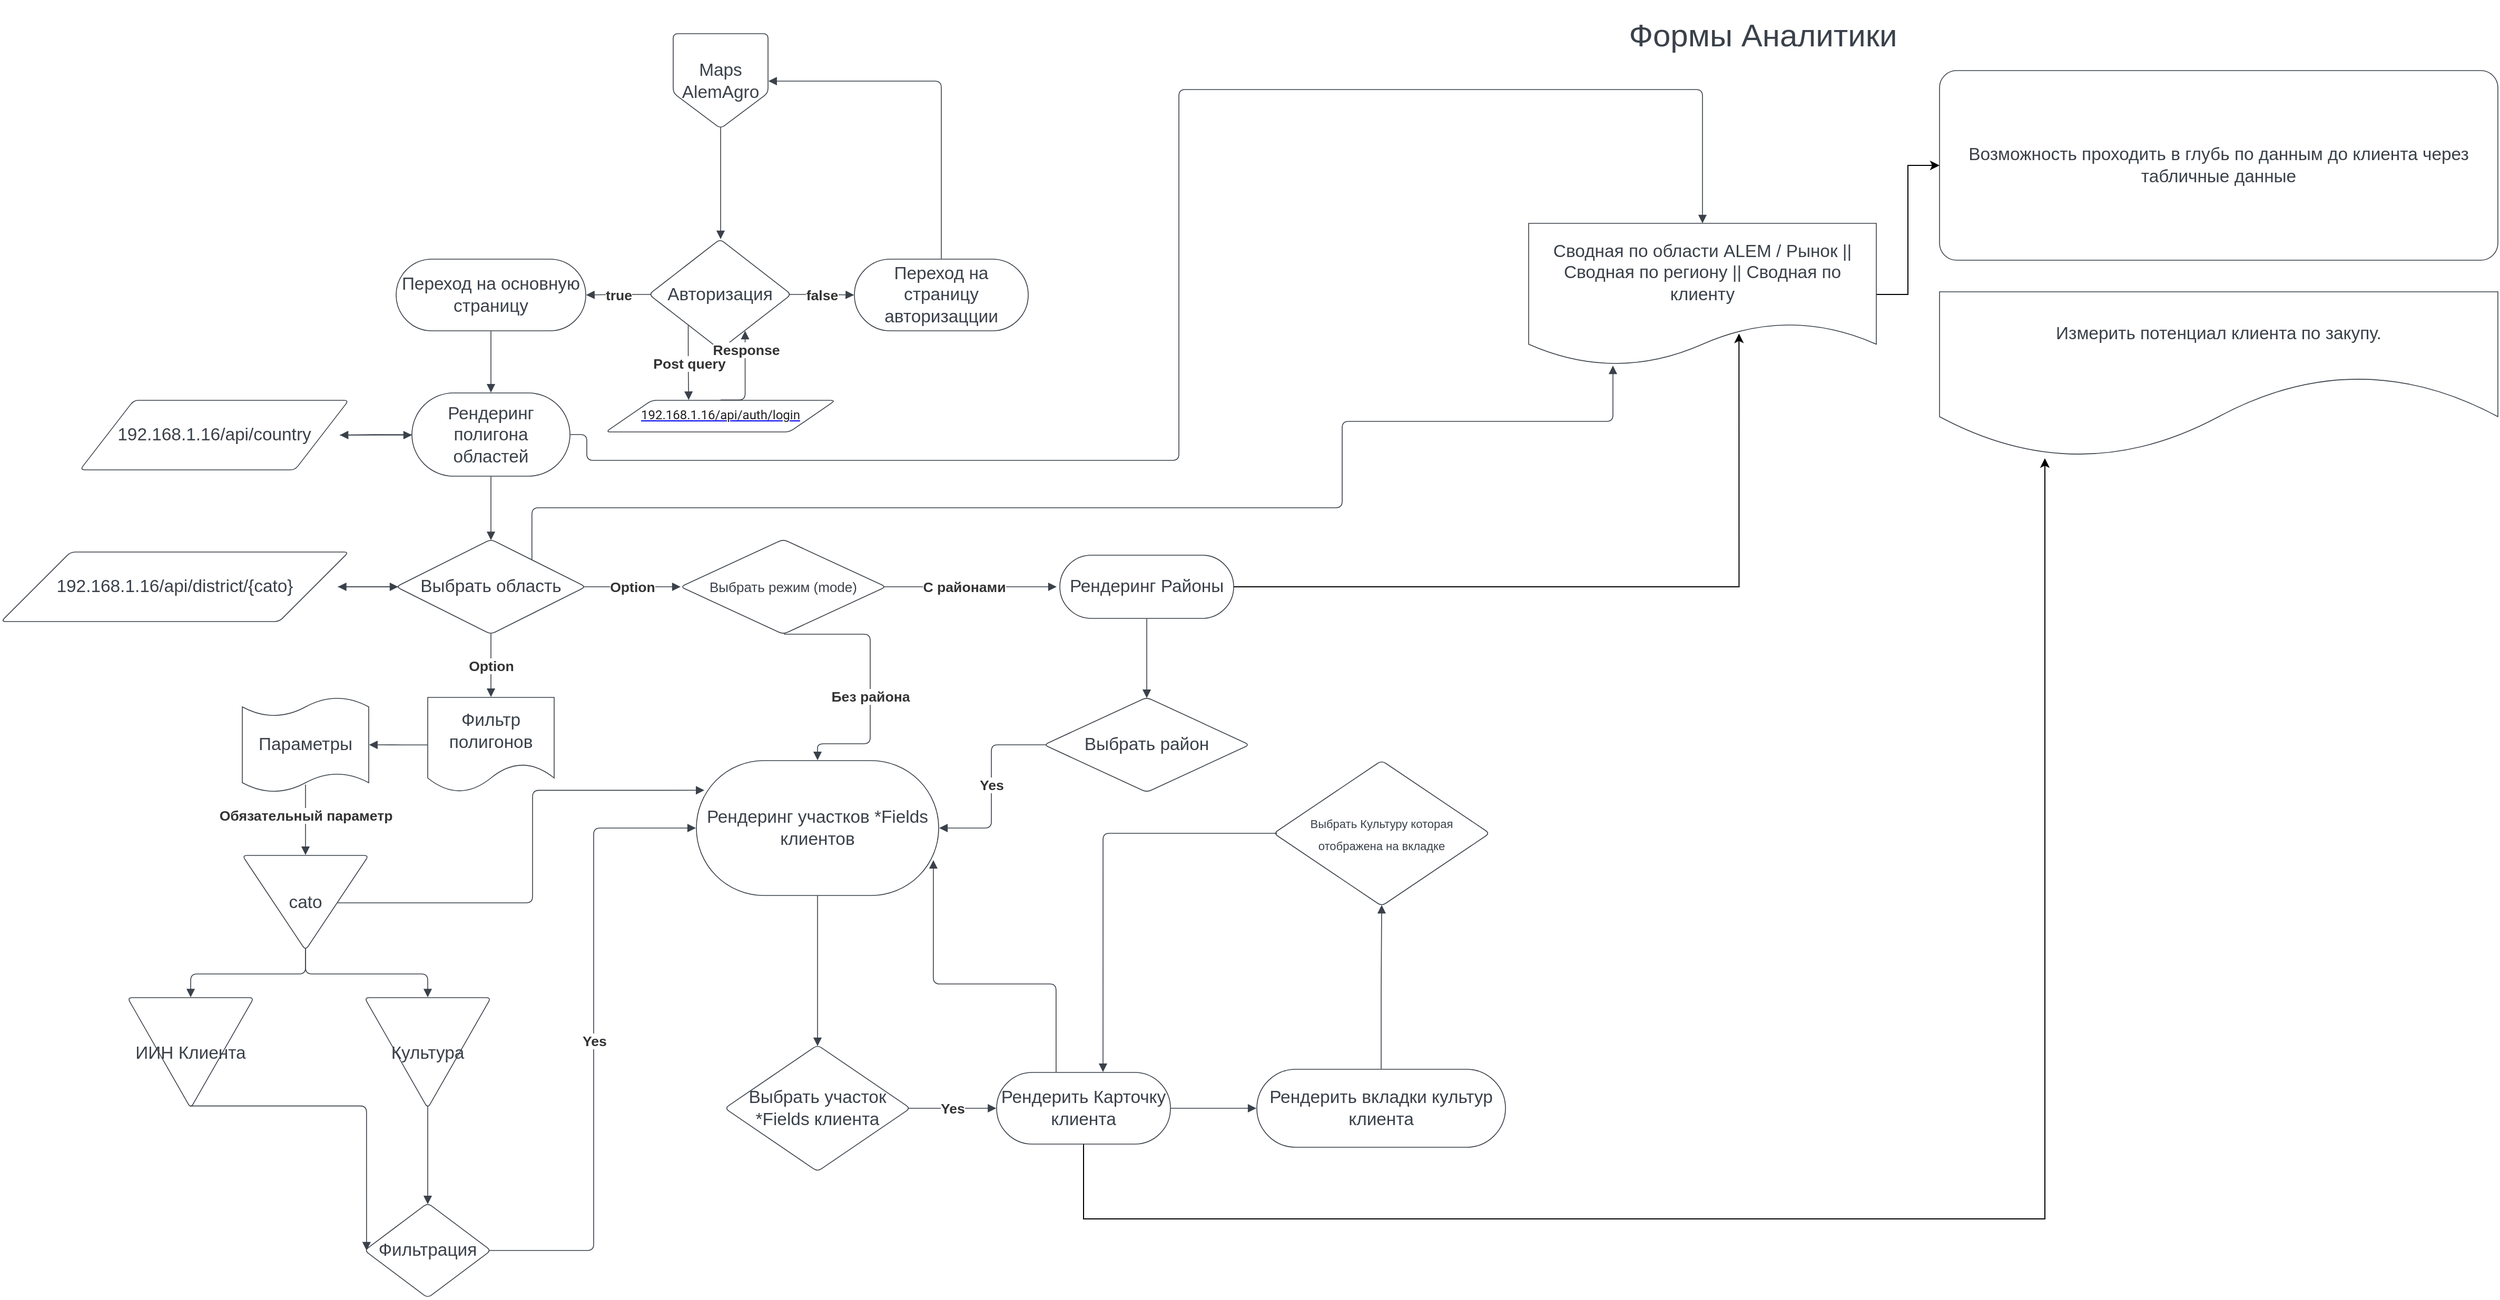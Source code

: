 <mxfile version="20.5.3" type="github"><diagram id="F_eXqOusW_tx_BdzpR09" name="Страница 1"><mxGraphModel dx="2725" dy="1488" grid="1" gridSize="10" guides="1" tooltips="1" connect="1" arrows="1" fold="1" page="1" pageScale="1" pageWidth="827" pageHeight="1169" math="0" shadow="0"><root><mxCell id="0"/><mxCell id="1" parent="0"/><UserObject label="Maps AlemAgro" lucidchartObjectId="KOu8f6ks_SWx" id="bg8Pyg_J-tRumf_r9kGJ-1"><mxCell style="html=1;overflow=block;blockSpacing=1;whiteSpace=wrap;shape=offPageConnector;fontSize=16.7;fontColor=#3a414a;spacing=3.8;strokeColor=#3a414a;strokeOpacity=100;rounded=1;absoluteArcSize=1;arcSize=9;strokeWidth=0.8;" vertex="1" parent="1"><mxGeometry x="668" y="45" width="90" height="90" as="geometry"/></mxCell></UserObject><UserObject label="" lucidchartObjectId="bPu8~T_2EXUV" id="bg8Pyg_J-tRumf_r9kGJ-2"><mxCell style="html=1;jettySize=18;whiteSpace=wrap;fontSize=13;strokeColor=#3a414a;strokeOpacity=100;strokeWidth=0.8;rounded=1;arcSize=12;edgeStyle=orthogonalEdgeStyle;startArrow=none;endArrow=block;endFill=1;exitX=0.5;exitY=0.987;exitPerimeter=0;" edge="1" parent="1" source="bg8Pyg_J-tRumf_r9kGJ-1"><mxGeometry width="100" height="100" relative="1" as="geometry"><Array as="points"/><mxPoint x="713" y="240" as="targetPoint"/></mxGeometry></mxCell></UserObject><UserObject label="Авторизация" lucidchartObjectId="5Qu8kaGROW2Z" id="bg8Pyg_J-tRumf_r9kGJ-3"><mxCell style="html=1;overflow=block;blockSpacing=1;whiteSpace=wrap;rhombus;fontSize=16.7;fontColor=#3a414a;spacing=3.8;strokeColor=#3a414a;strokeOpacity=100;rounded=1;absoluteArcSize=1;arcSize=9;strokeWidth=0.8;" vertex="1" parent="1"><mxGeometry x="645" y="240" width="135" height="105" as="geometry"/></mxCell></UserObject><UserObject label="" lucidchartObjectId="0Ru8RmxPQZqf" id="bg8Pyg_J-tRumf_r9kGJ-4"><mxCell style="html=1;jettySize=18;whiteSpace=wrap;fontSize=13.3;fontColor=#333333;fontStyle=1;strokeColor=#3a414a;strokeOpacity=100;strokeWidth=0.8;rounded=1;arcSize=12;edgeStyle=orthogonalEdgeStyle;startArrow=none;endArrow=block;endFill=1;exitX=0.014;exitY=0.5;exitPerimeter=0;entryX=1.002;entryY=0.5;entryPerimeter=0;" edge="1" parent="1" source="bg8Pyg_J-tRumf_r9kGJ-3" target="bg8Pyg_J-tRumf_r9kGJ-6"><mxGeometry width="100" height="100" relative="1" as="geometry"><Array as="points"/></mxGeometry></mxCell></UserObject><mxCell id="bg8Pyg_J-tRumf_r9kGJ-5" value="true" style="text;html=1;resizable=0;labelBackgroundColor=default;align=center;verticalAlign=middle;fontStyle=1;fontColor=#333333;fontSize=13.3;" vertex="1" parent="bg8Pyg_J-tRumf_r9kGJ-4"><mxGeometry relative="1" as="geometry"/></mxCell><UserObject label="Переход на основную страницу" lucidchartObjectId="3Ru88md6wmPW" id="bg8Pyg_J-tRumf_r9kGJ-6"><mxCell style="html=1;overflow=block;blockSpacing=1;whiteSpace=wrap;rounded=1;arcSize=50;fontSize=16.7;fontColor=#3a414a;spacing=3.8;strokeColor=#3a414a;strokeOpacity=100;strokeWidth=0.8;" vertex="1" parent="1"><mxGeometry x="405" y="259" width="180" height="68" as="geometry"/></mxCell></UserObject><UserObject label="" lucidchartObjectId="cTu8FNHLPauM" id="bg8Pyg_J-tRumf_r9kGJ-7"><mxCell style="html=1;jettySize=18;whiteSpace=wrap;fontSize=13.3;fontColor=#333333;fontStyle=1;strokeColor=#3a414a;strokeOpacity=100;strokeWidth=0.8;rounded=1;arcSize=12;edgeStyle=orthogonalEdgeStyle;startArrow=none;endArrow=block;endFill=1;exitX=0.986;exitY=0.5;exitPerimeter=0;entryX=-0.002;entryY=0.5;entryPerimeter=0;" edge="1" parent="1" source="bg8Pyg_J-tRumf_r9kGJ-3" target="bg8Pyg_J-tRumf_r9kGJ-9"><mxGeometry width="100" height="100" relative="1" as="geometry"><Array as="points"/></mxGeometry></mxCell></UserObject><mxCell id="bg8Pyg_J-tRumf_r9kGJ-8" value="false" style="text;html=1;resizable=0;labelBackgroundColor=default;align=center;verticalAlign=middle;fontStyle=1;fontColor=#333333;fontSize=13.3;" vertex="1" parent="bg8Pyg_J-tRumf_r9kGJ-7"><mxGeometry relative="1" as="geometry"/></mxCell><UserObject label="Переход на страницу авторизацции" lucidchartObjectId="dTu8~P3kdail" id="bg8Pyg_J-tRumf_r9kGJ-9"><mxCell style="html=1;overflow=block;blockSpacing=1;whiteSpace=wrap;rounded=1;arcSize=50;fontSize=16.7;fontColor=#3a414a;spacing=3.8;strokeColor=#3a414a;strokeOpacity=100;strokeWidth=0.8;" vertex="1" parent="1"><mxGeometry x="840" y="259" width="165" height="68" as="geometry"/></mxCell></UserObject><UserObject label="" lucidchartObjectId="hTu8ypnSkT5x" id="bg8Pyg_J-tRumf_r9kGJ-10"><mxCell style="html=1;jettySize=18;whiteSpace=wrap;fontSize=13;strokeColor=#3a414a;strokeOpacity=100;strokeWidth=0.8;rounded=1;arcSize=12;edgeStyle=orthogonalEdgeStyle;startArrow=none;endArrow=block;endFill=1;exitX=0.5;exitY=-0.006;exitPerimeter=0;entryX=1.004;entryY=0.5;entryPerimeter=0;" edge="1" parent="1" source="bg8Pyg_J-tRumf_r9kGJ-9" target="bg8Pyg_J-tRumf_r9kGJ-1"><mxGeometry width="100" height="100" relative="1" as="geometry"><Array as="points"/></mxGeometry></mxCell></UserObject><UserObject label="&lt;div style=&quot;display: flex; justify-content: center; text-align: center; align-items: baseline; font-size: 0; line-height: 1.25;margin-top: -2px;&quot;&gt;&lt;span&gt;&lt;a href=&quot;http://192.168.1.16/api/auth/login&quot;&gt;&lt;span style=&quot;font-size:12px;color:#212121;font-family: Roboto;&quot;&gt;192.168.1.16/api/auth/login&lt;/span&gt;&lt;/a&gt;&lt;/span&gt;&lt;/div&gt;" lucidchartObjectId="aUu8LuC2Al4D" id="bg8Pyg_J-tRumf_r9kGJ-11"><mxCell style="html=1;overflow=block;blockSpacing=1;whiteSpace=wrap;shape=parallelogram;perimeter=parallelogramPerimeter;anchorPointDirection=0;fontSize=13;fontFamily=Roboto;spacing=3.8;strokeColor=#3a414a;strokeOpacity=100;rounded=1;absoluteArcSize=1;arcSize=9;strokeWidth=0.8;" vertex="1" parent="1"><mxGeometry x="604" y="393" width="218" height="30" as="geometry"/></mxCell></UserObject><UserObject label="" lucidchartObjectId="RWu8V0IJfX_E" id="bg8Pyg_J-tRumf_r9kGJ-12"><mxCell style="html=1;jettySize=18;whiteSpace=wrap;fontSize=13;strokeColor=#3a414a;strokeOpacity=100;strokeWidth=0.8;rounded=1;arcSize=12;edgeStyle=orthogonalEdgeStyle;startArrow=none;endArrow=block;endFill=1;exitX=0.5;exitY=1.006;exitPerimeter=0;entryX=0.5;entryY=-0.005;entryPerimeter=0;" edge="1" parent="1" source="bg8Pyg_J-tRumf_r9kGJ-6" target="bg8Pyg_J-tRumf_r9kGJ-13"><mxGeometry width="100" height="100" relative="1" as="geometry"><Array as="points"/></mxGeometry></mxCell></UserObject><UserObject label="Рендеринг полигона областей" lucidchartObjectId="SWu8Hs5xvLpz" id="bg8Pyg_J-tRumf_r9kGJ-13"><mxCell style="html=1;overflow=block;blockSpacing=1;whiteSpace=wrap;rounded=1;arcSize=50;fontSize=16.7;fontColor=#3a414a;spacing=3.8;strokeColor=#3a414a;strokeOpacity=100;strokeWidth=0.8;" vertex="1" parent="1"><mxGeometry x="420" y="386" width="150" height="79" as="geometry"/></mxCell></UserObject><UserObject label="" lucidchartObjectId="8Xu8h2_r~jVX" id="bg8Pyg_J-tRumf_r9kGJ-14"><mxCell style="html=1;jettySize=18;whiteSpace=wrap;fontSize=13;strokeColor=#3a414a;strokeOpacity=100;strokeWidth=0.8;rounded=1;arcSize=12;edgeStyle=orthogonalEdgeStyle;startArrow=none;endArrow=block;endFill=1;exitX=-0.003;exitY=0.5;exitPerimeter=0;entryX=0.967;entryY=0.5;entryPerimeter=0;" edge="1" parent="1" source="bg8Pyg_J-tRumf_r9kGJ-13" target="bg8Pyg_J-tRumf_r9kGJ-15"><mxGeometry width="100" height="100" relative="1" as="geometry"><Array as="points"/></mxGeometry></mxCell></UserObject><UserObject label="192.168.1.16/api/country" lucidchartObjectId=".Xu8V3-QE3XB" id="bg8Pyg_J-tRumf_r9kGJ-15"><mxCell style="html=1;overflow=block;blockSpacing=1;whiteSpace=wrap;shape=parallelogram;perimeter=parallelogramPerimeter;anchorPointDirection=0;fontSize=16.7;fontColor=#3a414a;spacing=3.8;strokeColor=#3a414a;strokeOpacity=100;rounded=1;absoluteArcSize=1;arcSize=9;strokeWidth=0.8;" vertex="1" parent="1"><mxGeometry x="105" y="393" width="255" height="66" as="geometry"/></mxCell></UserObject><UserObject label="" lucidchartObjectId="J0u87mBqmTa9" id="bg8Pyg_J-tRumf_r9kGJ-16"><mxCell style="html=1;jettySize=18;whiteSpace=wrap;fontSize=13;strokeColor=#3a414a;strokeOpacity=100;strokeWidth=0.8;rounded=1;arcSize=12;edgeStyle=orthogonalEdgeStyle;startArrow=none;endArrow=block;endFill=1;exitX=0.5;exitY=1.005;exitPerimeter=0;entryX=0.5;entryY=0.008;entryPerimeter=0;" edge="1" parent="1" source="bg8Pyg_J-tRumf_r9kGJ-13" target="bg8Pyg_J-tRumf_r9kGJ-17"><mxGeometry width="100" height="100" relative="1" as="geometry"><Array as="points"/></mxGeometry></mxCell></UserObject><UserObject label="Выбрать область" lucidchartObjectId="Q0u8vRfHtHEh" id="bg8Pyg_J-tRumf_r9kGJ-17"><mxCell style="html=1;overflow=block;blockSpacing=1;whiteSpace=wrap;rhombus;fontSize=16.7;fontColor=#3a414a;spacing=3.8;strokeColor=#3a414a;strokeOpacity=100;rounded=1;absoluteArcSize=1;arcSize=9;strokeWidth=0.8;" vertex="1" parent="1"><mxGeometry x="405" y="525" width="180" height="90" as="geometry"/></mxCell></UserObject><UserObject label="" lucidchartObjectId="f1u8z5bGbhZ8" id="bg8Pyg_J-tRumf_r9kGJ-18"><mxCell style="html=1;jettySize=18;whiteSpace=wrap;fontSize=13;strokeColor=#3a414a;strokeOpacity=100;strokeWidth=0.8;rounded=1;arcSize=12;edgeStyle=orthogonalEdgeStyle;startArrow=none;endArrow=block;endFill=1;exitX=0.013;exitY=0.5;exitPerimeter=0;entryX=0.969;entryY=0.5;entryPerimeter=0;" edge="1" parent="1" source="bg8Pyg_J-tRumf_r9kGJ-17" target="bg8Pyg_J-tRumf_r9kGJ-19"><mxGeometry width="100" height="100" relative="1" as="geometry"><Array as="points"/></mxGeometry></mxCell></UserObject><UserObject label="192.168.1.16/api/district/{cato}" lucidchartObjectId="h1u8Kbd6VC1K" id="bg8Pyg_J-tRumf_r9kGJ-19"><mxCell style="html=1;overflow=block;blockSpacing=1;whiteSpace=wrap;shape=parallelogram;perimeter=parallelogramPerimeter;anchorPointDirection=0;fontSize=16.7;fontColor=#3a414a;spacing=3.8;strokeColor=#3a414a;strokeOpacity=100;rounded=1;absoluteArcSize=1;arcSize=9;strokeWidth=0.8;" vertex="1" parent="1"><mxGeometry x="30" y="537" width="330" height="66" as="geometry"/></mxCell></UserObject><UserObject label="Рендеринг участков *Fields клиентов" lucidchartObjectId="q3u8~.Xyy9ml" id="bg8Pyg_J-tRumf_r9kGJ-20"><mxCell style="html=1;overflow=block;blockSpacing=1;whiteSpace=wrap;rounded=1;arcSize=50;fontSize=16.7;fontColor=#3a414a;spacing=3.8;strokeColor=#3a414a;strokeOpacity=100;strokeWidth=0.8;" vertex="1" parent="1"><mxGeometry x="690" y="735" width="230" height="128" as="geometry"/></mxCell></UserObject><UserObject label="" lucidchartObjectId="m5u8JWj~k-.j" id="bg8Pyg_J-tRumf_r9kGJ-21"><mxCell style="html=1;jettySize=18;whiteSpace=wrap;fontSize=13.3;fontColor=#333333;fontStyle=1;strokeColor=#3a414a;strokeOpacity=100;strokeWidth=0.8;rounded=1;arcSize=12;edgeStyle=orthogonalEdgeStyle;startArrow=none;endArrow=block;endFill=1;exitX=0.987;exitY=0.5;exitPerimeter=0;" edge="1" parent="1" source="bg8Pyg_J-tRumf_r9kGJ-17"><mxGeometry width="100" height="100" relative="1" as="geometry"><Array as="points"/><mxPoint x="675" y="570" as="targetPoint"/></mxGeometry></mxCell></UserObject><mxCell id="bg8Pyg_J-tRumf_r9kGJ-22" value="Option" style="text;html=1;resizable=0;labelBackgroundColor=default;align=center;verticalAlign=middle;fontStyle=1;fontColor=#333333;fontSize=13.3;" vertex="1" parent="bg8Pyg_J-tRumf_r9kGJ-21"><mxGeometry relative="1" as="geometry"/></mxCell><UserObject label="" lucidchartObjectId="w6u8FMIezxn0" id="bg8Pyg_J-tRumf_r9kGJ-23"><mxCell style="html=1;jettySize=18;whiteSpace=wrap;fontSize=13;strokeColor=#3a414a;strokeOpacity=100;strokeWidth=0.8;rounded=1;arcSize=12;edgeStyle=orthogonalEdgeStyle;startArrow=none;endArrow=block;endFill=1;entryX=0.5;entryY=-0.003;entryPerimeter=0;" edge="1" parent="1" target="bg8Pyg_J-tRumf_r9kGJ-20"><mxGeometry width="100" height="100" relative="1" as="geometry"><Array as="points"><mxPoint x="855" y="615"/><mxPoint x="855" y="719"/><mxPoint x="805" y="719"/></Array><mxPoint x="773" y="615" as="sourcePoint"/></mxGeometry></mxCell></UserObject><mxCell id="bg8Pyg_J-tRumf_r9kGJ-24" value="Без района" style="text;html=1;resizable=0;labelBackgroundColor=default;align=center;verticalAlign=middle;fontStyle=1;fontColor=#333333;fontSize=13.3;" vertex="1" parent="bg8Pyg_J-tRumf_r9kGJ-23"><mxGeometry x="0.119" relative="1" as="geometry"/></mxCell><mxCell id="bg8Pyg_J-tRumf_r9kGJ-73" style="edgeStyle=orthogonalEdgeStyle;rounded=0;orthogonalLoop=1;jettySize=auto;html=1;exitX=1;exitY=0.5;exitDx=0;exitDy=0;entryX=0.605;entryY=0.775;entryDx=0;entryDy=0;entryPerimeter=0;fontSize=13;" edge="1" parent="1" source="bg8Pyg_J-tRumf_r9kGJ-25" target="bg8Pyg_J-tRumf_r9kGJ-60"><mxGeometry relative="1" as="geometry"/></mxCell><UserObject label="Рендеринг Районы" lucidchartObjectId="N7u8M3~hmuSh" id="bg8Pyg_J-tRumf_r9kGJ-25"><mxCell style="html=1;overflow=block;blockSpacing=1;whiteSpace=wrap;rounded=1;arcSize=50;fontSize=16.7;fontColor=#3a414a;spacing=3.8;strokeColor=#3a414a;strokeOpacity=100;strokeWidth=0.8;" vertex="1" parent="1"><mxGeometry x="1035" y="540" width="165" height="60" as="geometry"/></mxCell></UserObject><UserObject label="" lucidchartObjectId="S7u8.07E5Mgf" id="bg8Pyg_J-tRumf_r9kGJ-26"><mxCell style="html=1;jettySize=18;whiteSpace=wrap;fontSize=13;strokeColor=#3a414a;strokeOpacity=100;strokeWidth=0.8;rounded=1;arcSize=12;edgeStyle=orthogonalEdgeStyle;startArrow=none;endArrow=block;endFill=1;" edge="1" parent="1"><mxGeometry width="100" height="100" relative="1" as="geometry"><Array as="points"/><mxPoint x="855" y="570" as="sourcePoint"/><mxPoint x="1032" y="570" as="targetPoint"/></mxGeometry></mxCell></UserObject><mxCell id="bg8Pyg_J-tRumf_r9kGJ-27" value="С районами" style="text;html=1;resizable=0;labelBackgroundColor=default;align=center;verticalAlign=middle;fontStyle=1;fontColor=#333333;fontSize=13.3;" vertex="1" parent="bg8Pyg_J-tRumf_r9kGJ-26"><mxGeometry relative="1" as="geometry"/></mxCell><UserObject label="&lt;font style=&quot;font-size: 13px;&quot;&gt;Выбрать режим (mode)&lt;/font&gt;" lucidchartObjectId=".9u8wHo6TRY7" id="bg8Pyg_J-tRumf_r9kGJ-28"><mxCell style="html=1;overflow=block;blockSpacing=1;whiteSpace=wrap;rhombus;fontSize=16.7;fontColor=#3a414a;spacing=3.8;strokeColor=#3a414a;strokeOpacity=100;rounded=1;absoluteArcSize=1;arcSize=9;strokeWidth=0.8;" vertex="1" parent="1"><mxGeometry x="675" y="525" width="195" height="90" as="geometry"/></mxCell></UserObject><UserObject label="" lucidchartObjectId="M_u8_9pAlVY6" id="bg8Pyg_J-tRumf_r9kGJ-29"><mxCell style="html=1;jettySize=18;whiteSpace=wrap;fontSize=13;strokeColor=#3a414a;strokeOpacity=100;strokeWidth=0.8;rounded=1;arcSize=12;edgeStyle=orthogonalEdgeStyle;startArrow=none;endArrow=block;endFill=1;exitX=0.5;exitY=1.006;exitPerimeter=0;entryX=0.5;entryY=0.007;entryPerimeter=0;" edge="1" parent="1" source="bg8Pyg_J-tRumf_r9kGJ-25" target="bg8Pyg_J-tRumf_r9kGJ-30"><mxGeometry width="100" height="100" relative="1" as="geometry"><Array as="points"/></mxGeometry></mxCell></UserObject><UserObject label="Выбрать район" lucidchartObjectId="N_u8Qd5MUmkM" id="bg8Pyg_J-tRumf_r9kGJ-30"><mxCell style="html=1;overflow=block;blockSpacing=1;whiteSpace=wrap;rhombus;fontSize=16.7;fontColor=#3a414a;spacing=3.8;strokeColor=#3a414a;strokeOpacity=100;rounded=1;absoluteArcSize=1;arcSize=9;strokeWidth=0.8;" vertex="1" parent="1"><mxGeometry x="1020" y="675" width="195" height="90" as="geometry"/></mxCell></UserObject><UserObject label="" lucidchartObjectId="b.u8vefpFYG_" id="bg8Pyg_J-tRumf_r9kGJ-31"><mxCell style="html=1;jettySize=18;whiteSpace=wrap;fontSize=13.3;fontColor=#333333;fontStyle=1;strokeColor=#3a414a;strokeOpacity=100;strokeWidth=0.8;rounded=1;arcSize=12;edgeStyle=orthogonalEdgeStyle;startArrow=none;endArrow=block;endFill=1;exitX=0.013;exitY=0.5;exitPerimeter=0;entryX=1.002;entryY=0.5;entryPerimeter=0;" edge="1" parent="1" source="bg8Pyg_J-tRumf_r9kGJ-30" target="bg8Pyg_J-tRumf_r9kGJ-20"><mxGeometry width="100" height="100" relative="1" as="geometry"><Array as="points"/></mxGeometry></mxCell></UserObject><mxCell id="bg8Pyg_J-tRumf_r9kGJ-32" value="Yes" style="text;html=1;resizable=0;labelBackgroundColor=default;align=center;verticalAlign=middle;fontStyle=1;fontColor=#333333;fontSize=13.3;" vertex="1" parent="bg8Pyg_J-tRumf_r9kGJ-31"><mxGeometry relative="1" as="geometry"/></mxCell><UserObject label="" lucidchartObjectId="T.u8U4xdhjO7" id="bg8Pyg_J-tRumf_r9kGJ-33"><mxCell style="html=1;jettySize=18;whiteSpace=wrap;fontSize=13.3;fontColor=#333333;fontStyle=1;strokeColor=#3a414a;strokeOpacity=100;strokeWidth=0.8;rounded=1;arcSize=12;edgeStyle=orthogonalEdgeStyle;startArrow=none;endArrow=block;endFill=1;exitX=0.5;exitY=0.992;exitPerimeter=0;entryX=0.5;entryY=-0.004;entryPerimeter=0;" edge="1" parent="1" source="bg8Pyg_J-tRumf_r9kGJ-17" target="bg8Pyg_J-tRumf_r9kGJ-35"><mxGeometry width="100" height="100" relative="1" as="geometry"><Array as="points"/></mxGeometry></mxCell></UserObject><mxCell id="bg8Pyg_J-tRumf_r9kGJ-34" value="Option" style="text;html=1;resizable=0;labelBackgroundColor=default;align=center;verticalAlign=middle;fontStyle=1;fontColor=#333333;fontSize=13.3;" vertex="1" parent="bg8Pyg_J-tRumf_r9kGJ-33"><mxGeometry relative="1" as="geometry"/></mxCell><UserObject label="Фильтр полигонов" lucidchartObjectId="9.u8eTIW8WP4" id="bg8Pyg_J-tRumf_r9kGJ-35"><mxCell style="html=1;overflow=block;blockSpacing=1;whiteSpace=wrap;shape=document;boundedLbl=1;fontSize=16.7;fontColor=#3a414a;spacing=3.8;strokeColor=#3a414a;strokeOpacity=100;rounded=1;absoluteArcSize=1;arcSize=9;strokeWidth=0.8;" vertex="1" parent="1"><mxGeometry x="435" y="675" width="120" height="90" as="geometry"/></mxCell></UserObject><UserObject label="" lucidchartObjectId="G~u8EH1jkvo7" id="bg8Pyg_J-tRumf_r9kGJ-36"><mxCell style="html=1;jettySize=18;whiteSpace=wrap;fontSize=13;strokeColor=#3a414a;strokeOpacity=100;strokeWidth=0.8;rounded=1;arcSize=12;edgeStyle=orthogonalEdgeStyle;startArrow=none;endArrow=block;endFill=1;exitX=-0.003;exitY=0.501;exitPerimeter=0;entryX=1.003;entryY=0.5;entryPerimeter=0;" edge="1" parent="1" source="bg8Pyg_J-tRumf_r9kGJ-35" target="bg8Pyg_J-tRumf_r9kGJ-37"><mxGeometry width="100" height="100" relative="1" as="geometry"><Array as="points"/></mxGeometry></mxCell></UserObject><UserObject label="Параметры" lucidchartObjectId="N~u82tr9~a8M" id="bg8Pyg_J-tRumf_r9kGJ-37"><mxCell style="html=1;overflow=block;blockSpacing=1;whiteSpace=wrap;shape=tape;size=0.2;fontSize=16.7;fontColor=#3a414a;spacing=3.8;strokeColor=#3a414a;strokeOpacity=100;rounded=1;absoluteArcSize=1;arcSize=9;strokeWidth=0.8;" vertex="1" parent="1"><mxGeometry x="259" y="675" width="120" height="90" as="geometry"/></mxCell></UserObject><UserObject label="" lucidchartObjectId="Eav8j-rSlvJ-" id="bg8Pyg_J-tRumf_r9kGJ-38"><mxCell style="html=1;jettySize=18;whiteSpace=wrap;fontSize=13;strokeColor=#3a414a;strokeOpacity=100;strokeWidth=0.8;rounded=1;arcSize=12;edgeStyle=orthogonalEdgeStyle;startArrow=none;endArrow=block;endFill=1;exitX=0.5;exitY=0.919;exitPerimeter=0;entryX=0.5;entryY=-0.004;entryPerimeter=0;" edge="1" parent="1" source="bg8Pyg_J-tRumf_r9kGJ-37" target="bg8Pyg_J-tRumf_r9kGJ-40"><mxGeometry width="100" height="100" relative="1" as="geometry"><Array as="points"/></mxGeometry></mxCell></UserObject><mxCell id="bg8Pyg_J-tRumf_r9kGJ-39" value="Обязательный параметр" style="text;html=1;resizable=0;labelBackgroundColor=default;align=center;verticalAlign=middle;fontStyle=1;fontColor=#333333;fontSize=13.3;" vertex="1" parent="bg8Pyg_J-tRumf_r9kGJ-38"><mxGeometry x="-0.133" relative="1" as="geometry"/></mxCell><UserObject label="cato" lucidchartObjectId="Yav8rBR4BSpw" id="bg8Pyg_J-tRumf_r9kGJ-40"><mxCell style="html=1;overflow=block;blockSpacing=1;whiteSpace=wrap;triangle;direction=south;anchorPointDirection=0;fontSize=16.7;fontColor=#3a414a;spacing=3.8;strokeColor=#3a414a;strokeOpacity=100;rounded=1;absoluteArcSize=1;arcSize=9;strokeWidth=0.8;" vertex="1" parent="1"><mxGeometry x="259" y="825" width="120" height="90" as="geometry"/></mxCell></UserObject><UserObject label="" lucidchartObjectId="Zbv8mV5PQHVF" id="bg8Pyg_J-tRumf_r9kGJ-41"><mxCell style="html=1;jettySize=18;whiteSpace=wrap;fontSize=13;strokeColor=#3a414a;strokeOpacity=100;strokeWidth=0.8;rounded=1;arcSize=12;edgeStyle=orthogonalEdgeStyle;startArrow=none;endArrow=block;endFill=1;exitX=0.5;exitY=0.977;exitPerimeter=0;entryX=0.5;entryY=-0.003;entryPerimeter=0;" edge="1" parent="1" source="bg8Pyg_J-tRumf_r9kGJ-40" target="bg8Pyg_J-tRumf_r9kGJ-42"><mxGeometry width="100" height="100" relative="1" as="geometry"><Array as="points"/></mxGeometry></mxCell></UserObject><UserObject label="ИИН Клиента" lucidchartObjectId="2bv8BKH-97nV" id="bg8Pyg_J-tRumf_r9kGJ-42"><mxCell style="html=1;overflow=block;blockSpacing=1;whiteSpace=wrap;triangle;direction=south;anchorPointDirection=0;fontSize=16.7;fontColor=#3a414a;spacing=3.8;strokeColor=#3a414a;strokeOpacity=100;rounded=1;absoluteArcSize=1;arcSize=9;strokeWidth=0.8;" vertex="1" parent="1"><mxGeometry x="150" y="960" width="120" height="105" as="geometry"/></mxCell></UserObject><UserObject label="" lucidchartObjectId="Odv891MZC.Bs" id="bg8Pyg_J-tRumf_r9kGJ-43"><mxCell style="html=1;jettySize=18;whiteSpace=wrap;fontSize=13;strokeColor=#3a414a;strokeOpacity=100;strokeWidth=0.8;rounded=1;arcSize=12;edgeStyle=orthogonalEdgeStyle;startArrow=none;endArrow=block;endFill=1;exitX=0.5;exitY=0.977;exitPerimeter=0;entryX=0.5;entryY=-0.003;entryPerimeter=0;" edge="1" parent="1" source="bg8Pyg_J-tRumf_r9kGJ-40" target="bg8Pyg_J-tRumf_r9kGJ-44"><mxGeometry width="100" height="100" relative="1" as="geometry"><Array as="points"/></mxGeometry></mxCell></UserObject><UserObject label="Культура" lucidchartObjectId="Qdv8MDxLbgJI" id="bg8Pyg_J-tRumf_r9kGJ-44"><mxCell style="html=1;overflow=block;blockSpacing=1;whiteSpace=wrap;triangle;direction=south;anchorPointDirection=0;fontSize=16.7;fontColor=#3a414a;spacing=3.8;strokeColor=#3a414a;strokeOpacity=100;rounded=1;absoluteArcSize=1;arcSize=9;strokeWidth=0.8;" vertex="1" parent="1"><mxGeometry x="375" y="960" width="120" height="105" as="geometry"/></mxCell></UserObject><UserObject label="" lucidchartObjectId="ofv86RxxAUl1" id="bg8Pyg_J-tRumf_r9kGJ-45"><mxCell style="html=1;jettySize=18;whiteSpace=wrap;fontSize=13;strokeColor=#3a414a;strokeOpacity=100;strokeWidth=0.8;rounded=1;arcSize=12;edgeStyle=orthogonalEdgeStyle;startArrow=none;endArrow=block;endFill=1;exitX=0.5;exitY=0.979;exitPerimeter=0;entryX=0.5;entryY=0.012;entryPerimeter=0;" edge="1" parent="1" source="bg8Pyg_J-tRumf_r9kGJ-44" target="bg8Pyg_J-tRumf_r9kGJ-46"><mxGeometry width="100" height="100" relative="1" as="geometry"><Array as="points"/></mxGeometry></mxCell></UserObject><UserObject label="Фильтрация" lucidchartObjectId="vfv8MP3mZ8LD" id="bg8Pyg_J-tRumf_r9kGJ-46"><mxCell style="html=1;overflow=block;blockSpacing=1;whiteSpace=wrap;rhombus;fontSize=16.7;fontColor=#3a414a;spacing=3.8;strokeColor=#3a414a;strokeOpacity=100;rounded=1;absoluteArcSize=1;arcSize=9;strokeWidth=0.8;" vertex="1" parent="1"><mxGeometry x="375" y="1155" width="120" height="90" as="geometry"/></mxCell></UserObject><UserObject label="" lucidchartObjectId="Sfv8q0s-UP.2" id="bg8Pyg_J-tRumf_r9kGJ-47"><mxCell style="html=1;jettySize=18;whiteSpace=wrap;fontSize=13;strokeColor=#3a414a;strokeOpacity=100;strokeWidth=0.8;rounded=1;arcSize=12;edgeStyle=orthogonalEdgeStyle;startArrow=none;endArrow=block;endFill=1;exitX=0.5;exitY=0.979;exitPerimeter=0;entryX=0.016;entryY=0.5;entryPerimeter=0;" edge="1" parent="1" source="bg8Pyg_J-tRumf_r9kGJ-42" target="bg8Pyg_J-tRumf_r9kGJ-46"><mxGeometry width="100" height="100" relative="1" as="geometry"><Array as="points"/></mxGeometry></mxCell></UserObject><UserObject label="" lucidchartObjectId="jgv8_sLY5bhL" id="bg8Pyg_J-tRumf_r9kGJ-48"><mxCell style="html=1;jettySize=18;whiteSpace=wrap;fontSize=13.3;fontColor=#333333;fontStyle=1;strokeColor=#3a414a;strokeOpacity=100;strokeWidth=0.8;rounded=1;arcSize=12;edgeStyle=orthogonalEdgeStyle;startArrow=none;endArrow=block;endFill=1;exitX=0.984;exitY=0.5;exitPerimeter=0;entryX=-0.002;entryY=0.5;entryPerimeter=0;" edge="1" parent="1" source="bg8Pyg_J-tRumf_r9kGJ-46" target="bg8Pyg_J-tRumf_r9kGJ-20"><mxGeometry width="100" height="100" relative="1" as="geometry"><Array as="points"/></mxGeometry></mxCell></UserObject><mxCell id="bg8Pyg_J-tRumf_r9kGJ-49" value="Yes" style="text;html=1;resizable=0;labelBackgroundColor=default;align=center;verticalAlign=middle;fontStyle=1;fontColor=#333333;fontSize=13.3;" vertex="1" parent="bg8Pyg_J-tRumf_r9kGJ-48"><mxGeometry relative="1" as="geometry"/></mxCell><UserObject label="" lucidchartObjectId="5iv8PzStMCP7" id="bg8Pyg_J-tRumf_r9kGJ-50"><mxCell style="html=1;jettySize=18;whiteSpace=wrap;fontSize=13;strokeColor=#3a414a;strokeOpacity=100;strokeWidth=0.8;rounded=1;arcSize=12;edgeStyle=orthogonalEdgeStyle;startArrow=none;endArrow=block;endFill=1;exitX=0.5;exitY=1.003;exitPerimeter=0;entryX=0.5;entryY=0.008;entryPerimeter=0;" edge="1" parent="1" source="bg8Pyg_J-tRumf_r9kGJ-20" target="bg8Pyg_J-tRumf_r9kGJ-51"><mxGeometry width="100" height="100" relative="1" as="geometry"><Array as="points"/></mxGeometry></mxCell></UserObject><UserObject label="Выбрать участок *Fields клиента" lucidchartObjectId="7iv8IuhZvb57" id="bg8Pyg_J-tRumf_r9kGJ-51"><mxCell style="html=1;overflow=block;blockSpacing=1;whiteSpace=wrap;rhombus;fontSize=16.7;fontColor=#3a414a;spacing=3.8;strokeColor=#3a414a;strokeOpacity=100;rounded=1;absoluteArcSize=1;arcSize=9;strokeWidth=0.8;" vertex="1" parent="1"><mxGeometry x="717" y="1005" width="176" height="120" as="geometry"/></mxCell></UserObject><UserObject label="" lucidchartObjectId="ACw81MFt.3sZ" id="bg8Pyg_J-tRumf_r9kGJ-52"><mxCell style="html=1;jettySize=18;whiteSpace=wrap;fontSize=13.3;fontColor=#333333;fontStyle=1;strokeColor=#3a414a;strokeOpacity=100;strokeWidth=0.8;rounded=1;arcSize=12;edgeStyle=orthogonalEdgeStyle;startArrow=none;endArrow=block;endFill=1;exitX=0.989;exitY=0.5;exitPerimeter=0;entryX=-0.002;entryY=0.5;entryPerimeter=0;" edge="1" parent="1" source="bg8Pyg_J-tRumf_r9kGJ-51" target="bg8Pyg_J-tRumf_r9kGJ-54"><mxGeometry width="100" height="100" relative="1" as="geometry"><Array as="points"/></mxGeometry></mxCell></UserObject><mxCell id="bg8Pyg_J-tRumf_r9kGJ-53" value="Yes" style="text;html=1;resizable=0;labelBackgroundColor=default;align=center;verticalAlign=middle;fontStyle=1;fontColor=#333333;fontSize=13.3;" vertex="1" parent="bg8Pyg_J-tRumf_r9kGJ-52"><mxGeometry relative="1" as="geometry"/></mxCell><mxCell id="bg8Pyg_J-tRumf_r9kGJ-80" value="" style="edgeStyle=orthogonalEdgeStyle;rounded=0;orthogonalLoop=1;jettySize=auto;html=1;fontSize=11;" edge="1" parent="1" source="bg8Pyg_J-tRumf_r9kGJ-54" target="bg8Pyg_J-tRumf_r9kGJ-79"><mxGeometry relative="1" as="geometry"><Array as="points"><mxPoint x="1058" y="1170"/><mxPoint x="1970" y="1170"/></Array></mxGeometry></mxCell><UserObject label="Рендерить Карточку клиента" lucidchartObjectId="CCw8HS3ODLu1" id="bg8Pyg_J-tRumf_r9kGJ-54"><mxCell style="html=1;overflow=block;blockSpacing=1;whiteSpace=wrap;rounded=1;arcSize=50;fontSize=16.7;fontColor=#3a414a;spacing=3.8;strokeColor=#3a414a;strokeOpacity=100;strokeWidth=0.8;" vertex="1" parent="1"><mxGeometry x="975" y="1031" width="165" height="68" as="geometry"/></mxCell></UserObject><UserObject label="" lucidchartObjectId="6Cw8z2jwHEy_" id="bg8Pyg_J-tRumf_r9kGJ-55"><mxCell style="html=1;jettySize=18;whiteSpace=wrap;fontSize=13;strokeColor=#3a414a;strokeOpacity=100;strokeWidth=0.8;rounded=1;arcSize=12;edgeStyle=orthogonalEdgeStyle;startArrow=none;endArrow=block;endFill=1;exitX=1.002;exitY=0.5;exitPerimeter=0;entryX=-0.002;entryY=0.5;entryPerimeter=0;" edge="1" parent="1" source="bg8Pyg_J-tRumf_r9kGJ-54" target="bg8Pyg_J-tRumf_r9kGJ-56"><mxGeometry width="100" height="100" relative="1" as="geometry"><Array as="points"/></mxGeometry></mxCell></UserObject><UserObject label="Рендерить вкладки культур клиента" lucidchartObjectId="8Cw8nU2hEM-9" id="bg8Pyg_J-tRumf_r9kGJ-56"><mxCell style="html=1;overflow=block;blockSpacing=1;whiteSpace=wrap;rounded=1;arcSize=50;fontSize=16.7;fontColor=#3a414a;spacing=3.8;strokeColor=#3a414a;strokeOpacity=100;strokeWidth=0.8;" vertex="1" parent="1"><mxGeometry x="1222" y="1028" width="236" height="74" as="geometry"/></mxCell></UserObject><UserObject label="" lucidchartObjectId="syy8icb86Ekz" id="bg8Pyg_J-tRumf_r9kGJ-57"><mxCell style="html=1;jettySize=18;whiteSpace=wrap;fontSize=13;strokeColor=#3a414a;strokeOpacity=100;strokeWidth=0.8;rounded=1;arcSize=12;edgeStyle=orthogonalEdgeStyle;startArrow=none;endArrow=block;endFill=1;exitX=0.753;exitY=0.5;exitPerimeter=0;entryX=0.033;entryY=0.22;entryPerimeter=0;" edge="1" parent="1" source="bg8Pyg_J-tRumf_r9kGJ-40" target="bg8Pyg_J-tRumf_r9kGJ-20"><mxGeometry width="100" height="100" relative="1" as="geometry"><Array as="points"/></mxGeometry></mxCell></UserObject><UserObject label="" lucidchartObjectId="7Cy8JNM_KnPt" id="bg8Pyg_J-tRumf_r9kGJ-58"><mxCell style="html=1;jettySize=18;whiteSpace=wrap;fontSize=13;strokeColor=#3a414a;strokeOpacity=100;strokeWidth=0.8;rounded=1;arcSize=12;edgeStyle=orthogonalEdgeStyle;startArrow=none;endArrow=block;endFill=1;exitX=0.716;exitY=0.212;exitPerimeter=0;" edge="1" parent="1" source="bg8Pyg_J-tRumf_r9kGJ-17"><mxGeometry width="100" height="100" relative="1" as="geometry"><Array as="points"><mxPoint x="534" y="495"/><mxPoint x="1303" y="495"/><mxPoint x="1303" y="413"/><mxPoint x="1560" y="413"/></Array><mxPoint x="1560" y="360" as="targetPoint"/></mxGeometry></mxCell></UserObject><UserObject label="" lucidchartObjectId="tDy8gCXVfV5D" id="bg8Pyg_J-tRumf_r9kGJ-59"><mxCell style="html=1;jettySize=18;whiteSpace=wrap;fontSize=13;strokeColor=#3a414a;strokeOpacity=100;strokeWidth=0.8;rounded=1;arcSize=12;edgeStyle=orthogonalEdgeStyle;startArrow=none;endArrow=block;endFill=1;exitX=1.003;exitY=0.5;exitPerimeter=0;entryX=0.5;entryY=0;entryDx=0;entryDy=0;" edge="1" parent="1" source="bg8Pyg_J-tRumf_r9kGJ-13" target="bg8Pyg_J-tRumf_r9kGJ-60"><mxGeometry width="100" height="100" relative="1" as="geometry"><Array as="points"><mxPoint x="586" y="426"/><mxPoint x="586" y="450"/><mxPoint x="1148" y="450"/><mxPoint x="1148" y="98"/><mxPoint x="1645" y="98"/></Array></mxGeometry></mxCell></UserObject><mxCell id="bg8Pyg_J-tRumf_r9kGJ-75" value="" style="edgeStyle=orthogonalEdgeStyle;rounded=0;orthogonalLoop=1;jettySize=auto;html=1;fontSize=13;" edge="1" parent="1" source="bg8Pyg_J-tRumf_r9kGJ-60" target="bg8Pyg_J-tRumf_r9kGJ-74"><mxGeometry relative="1" as="geometry"/></mxCell><UserObject label="Сводная по области ALEM / Рынок || Сводная по региону || Сводная по клиенту " lucidchartObjectId="YTy8HSQ7_ECe" id="bg8Pyg_J-tRumf_r9kGJ-60"><mxCell style="html=1;overflow=block;blockSpacing=1;whiteSpace=wrap;shape=document;boundedLbl=1;fontSize=16.7;fontColor=#3a414a;spacing=3.8;strokeColor=#3a414a;strokeOpacity=100;rounded=1;absoluteArcSize=1;arcSize=9;strokeWidth=0.8;" vertex="1" parent="1"><mxGeometry x="1480" y="225" width="330" height="135" as="geometry"/></mxCell></UserObject><UserObject label="Формы Аналитики" lucidchartObjectId="CVy8dREk-2AG" id="bg8Pyg_J-tRumf_r9kGJ-61"><mxCell style="html=1;overflow=block;blockSpacing=1;whiteSpace=wrap;fontSize=30;fontColor=#3a414a;spacing=3.8;strokeOpacity=0;fillOpacity=0;rounded=1;absoluteArcSize=1;arcSize=9;fillColor=#ffffff;strokeWidth=2.3;" vertex="1" parent="1"><mxGeometry x="1470" y="15" width="465" height="62" as="geometry"/></mxCell></UserObject><UserObject label="" lucidchartObjectId="9Wy8M01.g.eg" id="bg8Pyg_J-tRumf_r9kGJ-62"><mxCell style="html=1;jettySize=18;whiteSpace=wrap;fontSize=13;strokeColor=#3a414a;strokeOpacity=100;strokeWidth=0.8;rounded=1;arcSize=12;edgeStyle=orthogonalEdgeStyle;startArrow=none;endArrow=block;endFill=1;exitX=0.5;exitY=-0.012;exitPerimeter=0;entryX=0.676;entryY=0.829;entryPerimeter=0;" edge="1" parent="1" source="bg8Pyg_J-tRumf_r9kGJ-11" target="bg8Pyg_J-tRumf_r9kGJ-3"><mxGeometry width="100" height="100" relative="1" as="geometry"><Array as="points"><mxPoint x="736" y="392"/></Array></mxGeometry></mxCell></UserObject><mxCell id="bg8Pyg_J-tRumf_r9kGJ-63" value="Response" style="text;html=1;resizable=0;labelBackgroundColor=default;align=center;verticalAlign=middle;fontStyle=1;fontColor=#333333;fontSize=13.3;" vertex="1" parent="bg8Pyg_J-tRumf_r9kGJ-62"><mxGeometry x="0.611" relative="1" as="geometry"><mxPoint as="offset"/></mxGeometry></mxCell><UserObject label="" lucidchartObjectId="YXy8HceJ._zc" id="bg8Pyg_J-tRumf_r9kGJ-64"><mxCell style="html=1;jettySize=18;whiteSpace=wrap;fontSize=13.3;fontColor=#333333;fontStyle=1;strokeColor=#3a414a;strokeOpacity=100;strokeWidth=0.8;rounded=1;arcSize=12;edgeStyle=orthogonalEdgeStyle;startArrow=none;endArrow=block;endFill=1;exitX=0.276;exitY=0.78;exitPerimeter=0;entryX=0.361;entryY=-0.011;entryPerimeter=0;" edge="1" parent="1" source="bg8Pyg_J-tRumf_r9kGJ-3" target="bg8Pyg_J-tRumf_r9kGJ-11"><mxGeometry width="100" height="100" relative="1" as="geometry"><Array as="points"><mxPoint x="682" y="362"/></Array></mxGeometry></mxCell></UserObject><mxCell id="bg8Pyg_J-tRumf_r9kGJ-65" value="Post query" style="text;html=1;resizable=0;labelBackgroundColor=default;align=center;verticalAlign=middle;fontStyle=1;fontColor=#333333;fontSize=13.3;" vertex="1" parent="bg8Pyg_J-tRumf_r9kGJ-64"><mxGeometry relative="1" as="geometry"><mxPoint as="offset"/></mxGeometry></mxCell><UserObject label="" lucidchartObjectId="HZy81wVrEeGk" id="bg8Pyg_J-tRumf_r9kGJ-66"><mxCell style="html=1;jettySize=18;whiteSpace=wrap;fontSize=13;strokeColor=#3a414a;strokeOpacity=100;strokeWidth=0.8;rounded=1;arcSize=12;edgeStyle=orthogonalEdgeStyle;startArrow=none;endArrow=block;endFill=1;exitX=0.967;exitY=0.5;exitPerimeter=0;" edge="1" parent="1" source="bg8Pyg_J-tRumf_r9kGJ-15"><mxGeometry width="100" height="100" relative="1" as="geometry"><Array as="points"/><mxPoint x="420" y="426" as="targetPoint"/></mxGeometry></mxCell></UserObject><UserObject label="" lucidchartObjectId="3Zy8W9i3zbxK" id="bg8Pyg_J-tRumf_r9kGJ-67"><mxCell style="html=1;jettySize=18;whiteSpace=wrap;fontSize=13;strokeColor=#3a414a;strokeOpacity=100;strokeWidth=0.8;rounded=1;arcSize=12;edgeStyle=orthogonalEdgeStyle;startArrow=none;endArrow=block;endFill=1;exitX=0.969;exitY=0.5;exitPerimeter=0;" edge="1" parent="1" source="bg8Pyg_J-tRumf_r9kGJ-19"><mxGeometry width="100" height="100" relative="1" as="geometry"><Array as="points"/><mxPoint x="407" y="570" as="targetPoint"/></mxGeometry></mxCell></UserObject><UserObject label="&lt;font style=&quot;font-size: 11px;&quot;&gt;Выбрать Культуру которая отображена на вкладке&lt;/font&gt;" lucidchartObjectId=".1y8nTruZ-Ci" id="bg8Pyg_J-tRumf_r9kGJ-68"><mxCell style="html=1;overflow=block;blockSpacing=1;whiteSpace=wrap;rhombus;fontSize=16.7;fontColor=#3a414a;spacing=3.8;strokeColor=#3a414a;strokeOpacity=100;rounded=1;absoluteArcSize=1;arcSize=9;strokeWidth=0.8;" vertex="1" parent="1"><mxGeometry x="1238" y="735" width="205" height="138" as="geometry"/></mxCell></UserObject><UserObject label="" lucidchartObjectId="i2y8AAQAlR2H" id="bg8Pyg_J-tRumf_r9kGJ-69"><mxCell style="html=1;jettySize=18;whiteSpace=wrap;fontSize=13;strokeColor=#3a414a;strokeOpacity=100;strokeWidth=0.8;rounded=1;arcSize=12;edgeStyle=orthogonalEdgeStyle;startArrow=none;endArrow=block;endFill=1;exitX=0.5;exitY=-0.005;exitPerimeter=0;entryX=0.5;entryY=0.993;entryPerimeter=0;" edge="1" parent="1" source="bg8Pyg_J-tRumf_r9kGJ-56" target="bg8Pyg_J-tRumf_r9kGJ-68"><mxGeometry width="100" height="100" relative="1" as="geometry"><Array as="points"/></mxGeometry></mxCell></UserObject><UserObject label="" lucidchartObjectId="o2y80JjfV3rJ" id="bg8Pyg_J-tRumf_r9kGJ-70"><mxCell style="html=1;jettySize=18;whiteSpace=wrap;fontSize=13;strokeColor=#3a414a;strokeOpacity=100;strokeWidth=0.8;rounded=1;arcSize=12;edgeStyle=orthogonalEdgeStyle;startArrow=none;endArrow=block;endFill=1;exitX=0.016;exitY=0.5;exitPerimeter=0;entryX=0.612;entryY=-0.006;entryPerimeter=0;" edge="1" parent="1" source="bg8Pyg_J-tRumf_r9kGJ-68" target="bg8Pyg_J-tRumf_r9kGJ-54"><mxGeometry width="100" height="100" relative="1" as="geometry"><Array as="points"/></mxGeometry></mxCell></UserObject><UserObject label="" lucidchartObjectId="Z2y8WsI38P5D" id="bg8Pyg_J-tRumf_r9kGJ-71"><mxCell style="html=1;jettySize=18;whiteSpace=wrap;fontSize=13;strokeColor=#3a414a;strokeOpacity=100;strokeWidth=0.8;rounded=1;arcSize=12;edgeStyle=orthogonalEdgeStyle;startArrow=none;endArrow=block;endFill=1;exitX=0.342;exitY=-0.006;exitPerimeter=0;entryX=0.978;entryY=0.738;entryPerimeter=0;" edge="1" parent="1" source="bg8Pyg_J-tRumf_r9kGJ-54" target="bg8Pyg_J-tRumf_r9kGJ-20"><mxGeometry width="100" height="100" relative="1" as="geometry"><Array as="points"/></mxGeometry></mxCell></UserObject><mxCell id="bg8Pyg_J-tRumf_r9kGJ-74" value="Возможность проходить в глубь по данным до клиента через табличные данные" style="whiteSpace=wrap;html=1;fontSize=16.7;strokeColor=#3a414a;fontColor=#3a414a;spacing=3.8;rounded=1;arcSize=9;strokeWidth=0.8;" vertex="1" parent="1"><mxGeometry x="1870" y="80" width="530" height="180" as="geometry"/></mxCell><mxCell id="bg8Pyg_J-tRumf_r9kGJ-79" value="Измерить потенциал клиента по закупу." style="shape=document;whiteSpace=wrap;html=1;boundedLbl=1;fontSize=16.7;strokeColor=#3a414a;fontColor=#3a414a;rounded=1;arcSize=50;spacing=3.8;strokeWidth=0.8;size=0.5;" vertex="1" parent="1"><mxGeometry x="1870" y="290" width="530" height="158" as="geometry"/></mxCell></root></mxGraphModel></diagram></mxfile>